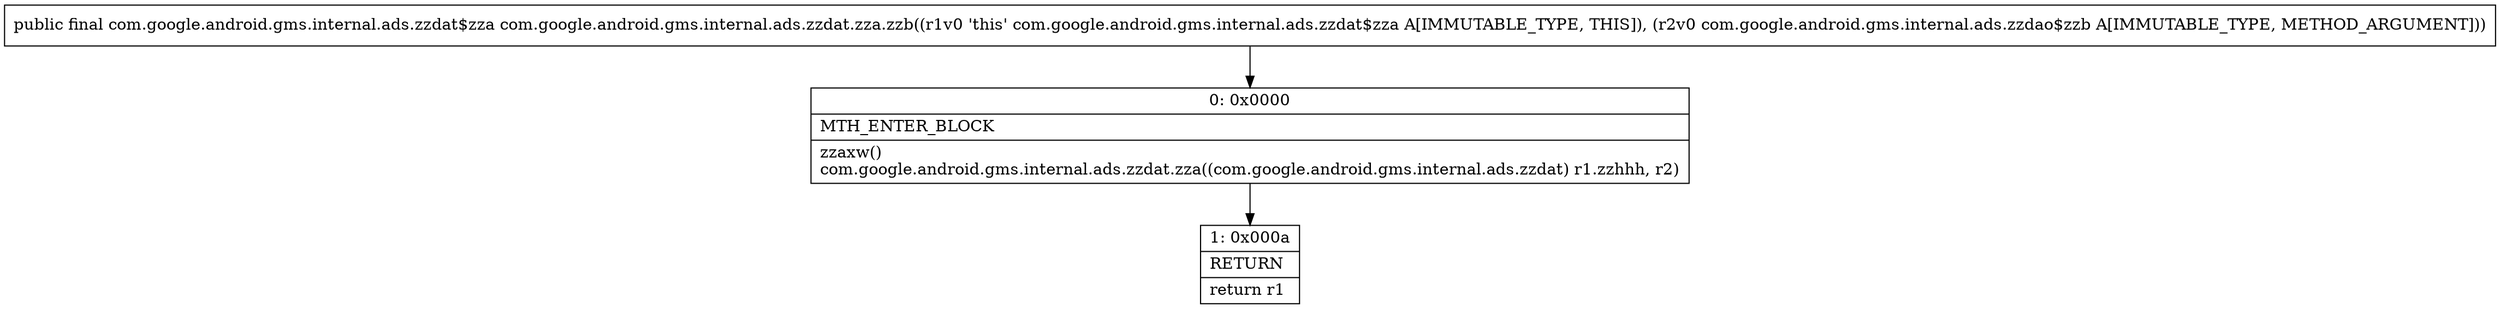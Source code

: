 digraph "CFG forcom.google.android.gms.internal.ads.zzdat.zza.zzb(Lcom\/google\/android\/gms\/internal\/ads\/zzdao$zzb;)Lcom\/google\/android\/gms\/internal\/ads\/zzdat$zza;" {
Node_0 [shape=record,label="{0\:\ 0x0000|MTH_ENTER_BLOCK\l|zzaxw()\lcom.google.android.gms.internal.ads.zzdat.zza((com.google.android.gms.internal.ads.zzdat) r1.zzhhh, r2)\l}"];
Node_1 [shape=record,label="{1\:\ 0x000a|RETURN\l|return r1\l}"];
MethodNode[shape=record,label="{public final com.google.android.gms.internal.ads.zzdat$zza com.google.android.gms.internal.ads.zzdat.zza.zzb((r1v0 'this' com.google.android.gms.internal.ads.zzdat$zza A[IMMUTABLE_TYPE, THIS]), (r2v0 com.google.android.gms.internal.ads.zzdao$zzb A[IMMUTABLE_TYPE, METHOD_ARGUMENT])) }"];
MethodNode -> Node_0;
Node_0 -> Node_1;
}

